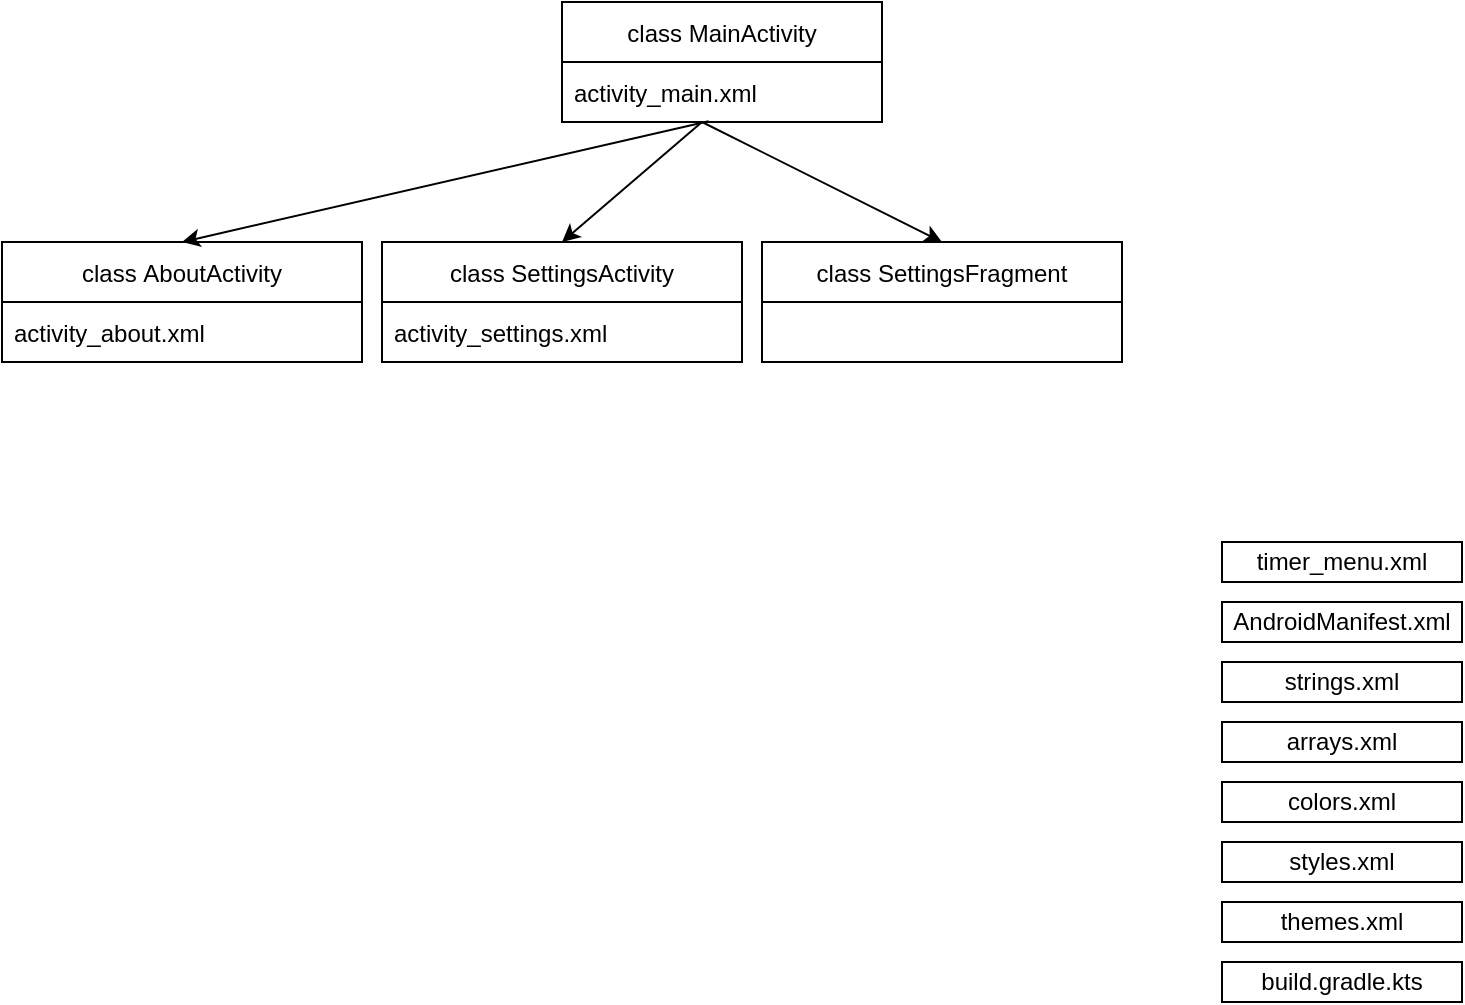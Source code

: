 <mxfile version="19.0.0" type="device"><diagram id="4K11kmIUyFemRjlqCebb" name="Page-1"><mxGraphModel dx="1422" dy="904" grid="1" gridSize="10" guides="1" tooltips="1" connect="1" arrows="1" fold="1" page="1" pageScale="1" pageWidth="850" pageHeight="1100" math="0" shadow="0"><root><mxCell id="0"/><mxCell id="1" parent="0"/><mxCell id="ltVTfEyh_VPwd4BMRQsM-1" value="class MainActivity" style="swimlane;fontStyle=0;childLayout=stackLayout;horizontal=1;startSize=30;horizontalStack=0;resizeParent=1;resizeParentMax=0;resizeLast=0;collapsible=1;marginBottom=0;" parent="1" vertex="1"><mxGeometry x="300" y="40" width="160" height="60" as="geometry"/></mxCell><mxCell id="ltVTfEyh_VPwd4BMRQsM-2" value="activity_main.xml" style="text;strokeColor=none;fillColor=none;align=left;verticalAlign=middle;spacingLeft=4;spacingRight=4;overflow=hidden;points=[[0,0.5],[1,0.5]];portConstraint=eastwest;rotatable=0;" parent="ltVTfEyh_VPwd4BMRQsM-1" vertex="1"><mxGeometry y="30" width="160" height="30" as="geometry"/></mxCell><mxCell id="tRJmWlXpHO0wA_RFPtxJ-1" value="class AboutActivity" style="swimlane;fontStyle=0;childLayout=stackLayout;horizontal=1;startSize=30;horizontalStack=0;resizeParent=1;resizeParentMax=0;resizeLast=0;collapsible=1;marginBottom=0;" parent="1" vertex="1"><mxGeometry x="20" y="160" width="180" height="60" as="geometry"/></mxCell><mxCell id="tRJmWlXpHO0wA_RFPtxJ-2" value="activity_about.xml" style="text;strokeColor=none;fillColor=none;align=left;verticalAlign=middle;spacingLeft=4;spacingRight=4;overflow=hidden;points=[[0,0.5],[1,0.5]];portConstraint=eastwest;rotatable=0;" parent="tRJmWlXpHO0wA_RFPtxJ-1" vertex="1"><mxGeometry y="30" width="180" height="30" as="geometry"/></mxCell><mxCell id="tRJmWlXpHO0wA_RFPtxJ-3" value="class SettingsActivity" style="swimlane;fontStyle=0;childLayout=stackLayout;horizontal=1;startSize=30;horizontalStack=0;resizeParent=1;resizeParentMax=0;resizeLast=0;collapsible=1;marginBottom=0;" parent="1" vertex="1"><mxGeometry x="210" y="160" width="180" height="60" as="geometry"/></mxCell><mxCell id="tRJmWlXpHO0wA_RFPtxJ-4" value="activity_settings.xml" style="text;strokeColor=none;fillColor=none;align=left;verticalAlign=middle;spacingLeft=4;spacingRight=4;overflow=hidden;points=[[0,0.5],[1,0.5]];portConstraint=eastwest;rotatable=0;" parent="tRJmWlXpHO0wA_RFPtxJ-3" vertex="1"><mxGeometry y="30" width="180" height="30" as="geometry"/></mxCell><mxCell id="tRJmWlXpHO0wA_RFPtxJ-9" value="" style="endArrow=classic;html=1;rounded=0;exitX=0.458;exitY=0.989;exitDx=0;exitDy=0;exitPerimeter=0;entryX=0.5;entryY=0;entryDx=0;entryDy=0;" parent="1" source="ltVTfEyh_VPwd4BMRQsM-2" target="tRJmWlXpHO0wA_RFPtxJ-1" edge="1"><mxGeometry width="50" height="50" relative="1" as="geometry"><mxPoint x="400" y="290" as="sourcePoint"/><mxPoint x="450" y="240" as="targetPoint"/></mxGeometry></mxCell><mxCell id="tRJmWlXpHO0wA_RFPtxJ-11" value="" style="endArrow=classic;html=1;rounded=0;entryX=0.5;entryY=0;entryDx=0;entryDy=0;" parent="1" target="tRJmWlXpHO0wA_RFPtxJ-3" edge="1"><mxGeometry width="50" height="50" relative="1" as="geometry"><mxPoint x="370" y="100" as="sourcePoint"/><mxPoint x="140" y="180" as="targetPoint"/></mxGeometry></mxCell><mxCell id="tRJmWlXpHO0wA_RFPtxJ-16" value="class SettingsFragment" style="swimlane;fontStyle=0;childLayout=stackLayout;horizontal=1;startSize=30;horizontalStack=0;resizeParent=1;resizeParentMax=0;resizeLast=0;collapsible=1;marginBottom=0;" parent="1" vertex="1"><mxGeometry x="400" y="160" width="180" height="60" as="geometry"/></mxCell><mxCell id="tRJmWlXpHO0wA_RFPtxJ-21" value="" style="endArrow=classic;html=1;rounded=0;entryX=0.5;entryY=0;entryDx=0;entryDy=0;" parent="1" target="tRJmWlXpHO0wA_RFPtxJ-16" edge="1"><mxGeometry width="50" height="50" relative="1" as="geometry"><mxPoint x="370" y="100" as="sourcePoint"/><mxPoint x="310" y="170" as="targetPoint"/></mxGeometry></mxCell><mxCell id="tRJmWlXpHO0wA_RFPtxJ-22" value="AndroidManifest.xml" style="rounded=0;whiteSpace=wrap;html=1;" parent="1" vertex="1"><mxGeometry x="630" y="340" width="120" height="20" as="geometry"/></mxCell><mxCell id="tRJmWlXpHO0wA_RFPtxJ-23" value="strings.xml" style="rounded=0;whiteSpace=wrap;html=1;" parent="1" vertex="1"><mxGeometry x="630" y="370" width="120" height="20" as="geometry"/></mxCell><mxCell id="qszRzdIif6cy8TTq2uLI-1" value="timer_menu.xml" style="rounded=0;whiteSpace=wrap;html=1;" vertex="1" parent="1"><mxGeometry x="630" y="310" width="120" height="20" as="geometry"/></mxCell><mxCell id="qszRzdIif6cy8TTq2uLI-2" value="arrays.xml" style="rounded=0;whiteSpace=wrap;html=1;" vertex="1" parent="1"><mxGeometry x="630" y="400" width="120" height="20" as="geometry"/></mxCell><mxCell id="qszRzdIif6cy8TTq2uLI-3" value="colors.xml" style="rounded=0;whiteSpace=wrap;html=1;" vertex="1" parent="1"><mxGeometry x="630" y="430" width="120" height="20" as="geometry"/></mxCell><mxCell id="qszRzdIif6cy8TTq2uLI-4" value="styles.xml" style="rounded=0;whiteSpace=wrap;html=1;" vertex="1" parent="1"><mxGeometry x="630" y="460" width="120" height="20" as="geometry"/></mxCell><mxCell id="qszRzdIif6cy8TTq2uLI-5" value="themes.xml" style="rounded=0;whiteSpace=wrap;html=1;" vertex="1" parent="1"><mxGeometry x="630" y="490" width="120" height="20" as="geometry"/></mxCell><mxCell id="qszRzdIif6cy8TTq2uLI-6" value="build.gradle.kts" style="rounded=0;whiteSpace=wrap;html=1;" vertex="1" parent="1"><mxGeometry x="630" y="520" width="120" height="20" as="geometry"/></mxCell></root></mxGraphModel></diagram></mxfile>
